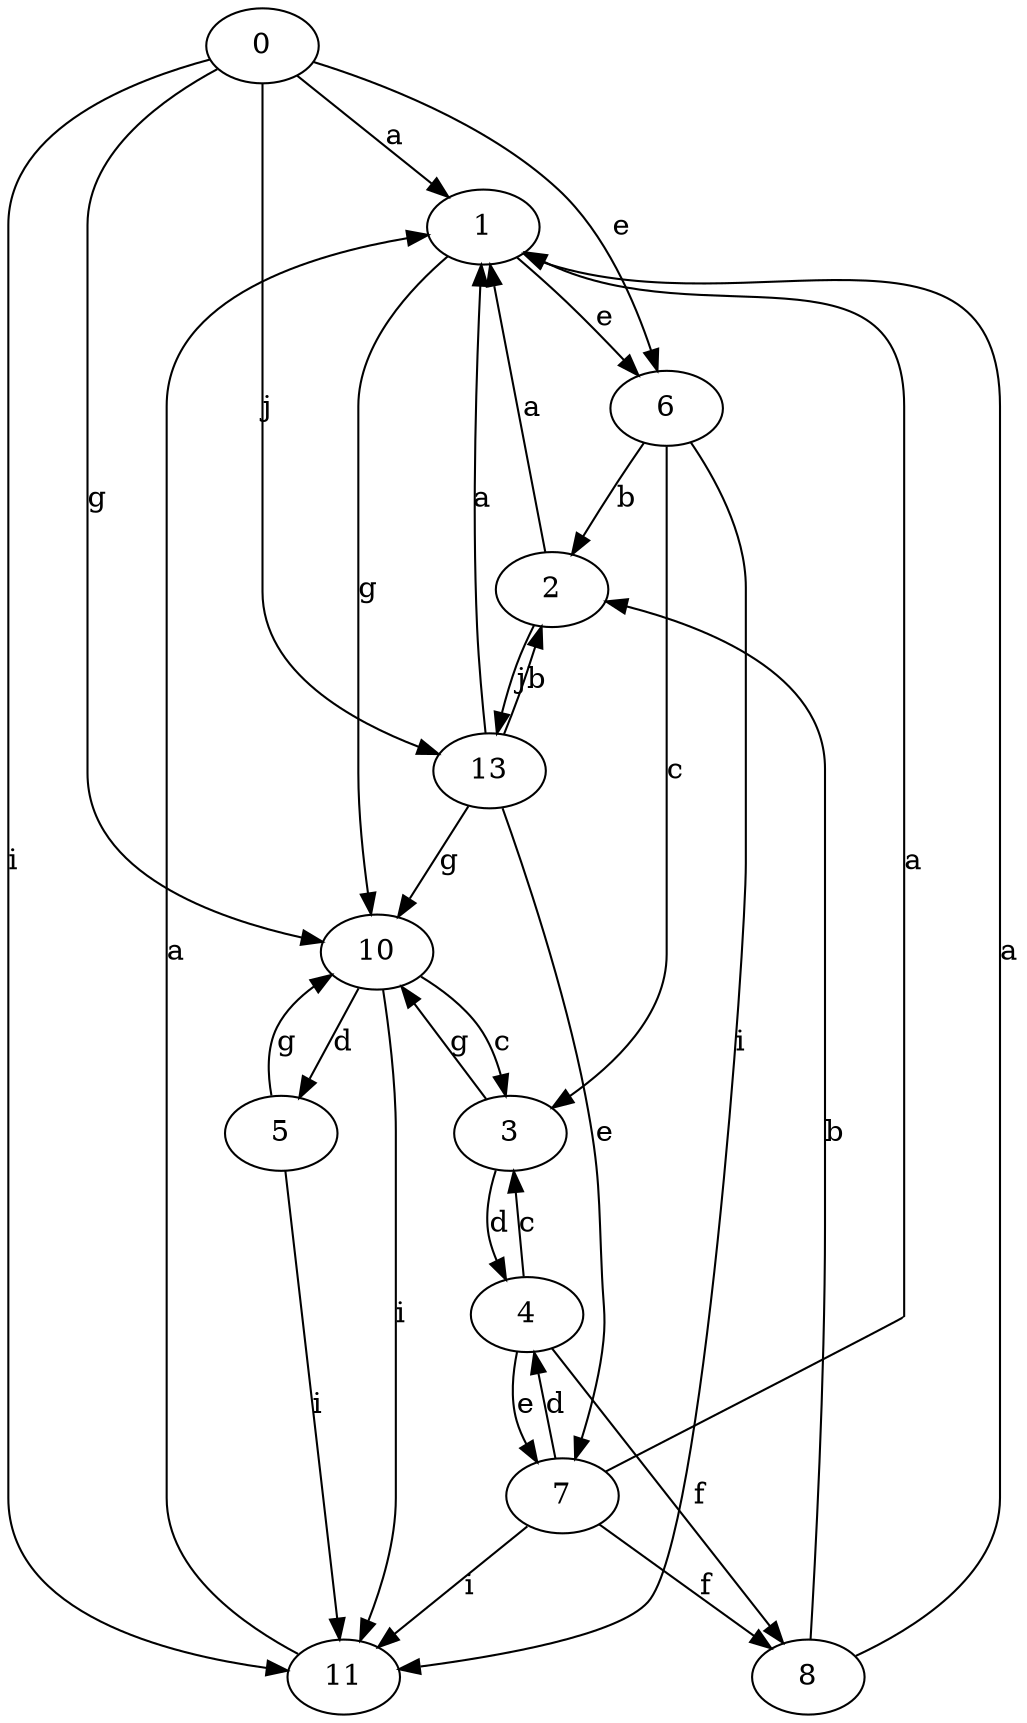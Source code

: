 strict digraph  {
1;
2;
0;
3;
4;
5;
6;
7;
8;
10;
11;
13;
1 -> 6  [label=e];
1 -> 10  [label=g];
2 -> 1  [label=a];
2 -> 13  [label=j];
0 -> 1  [label=a];
0 -> 6  [label=e];
0 -> 10  [label=g];
0 -> 11  [label=i];
0 -> 13  [label=j];
3 -> 4  [label=d];
3 -> 10  [label=g];
4 -> 3  [label=c];
4 -> 7  [label=e];
4 -> 8  [label=f];
5 -> 10  [label=g];
5 -> 11  [label=i];
6 -> 2  [label=b];
6 -> 3  [label=c];
6 -> 11  [label=i];
7 -> 1  [label=a];
7 -> 4  [label=d];
7 -> 8  [label=f];
7 -> 11  [label=i];
8 -> 1  [label=a];
8 -> 2  [label=b];
10 -> 3  [label=c];
10 -> 5  [label=d];
10 -> 11  [label=i];
11 -> 1  [label=a];
13 -> 1  [label=a];
13 -> 2  [label=b];
13 -> 7  [label=e];
13 -> 10  [label=g];
}
